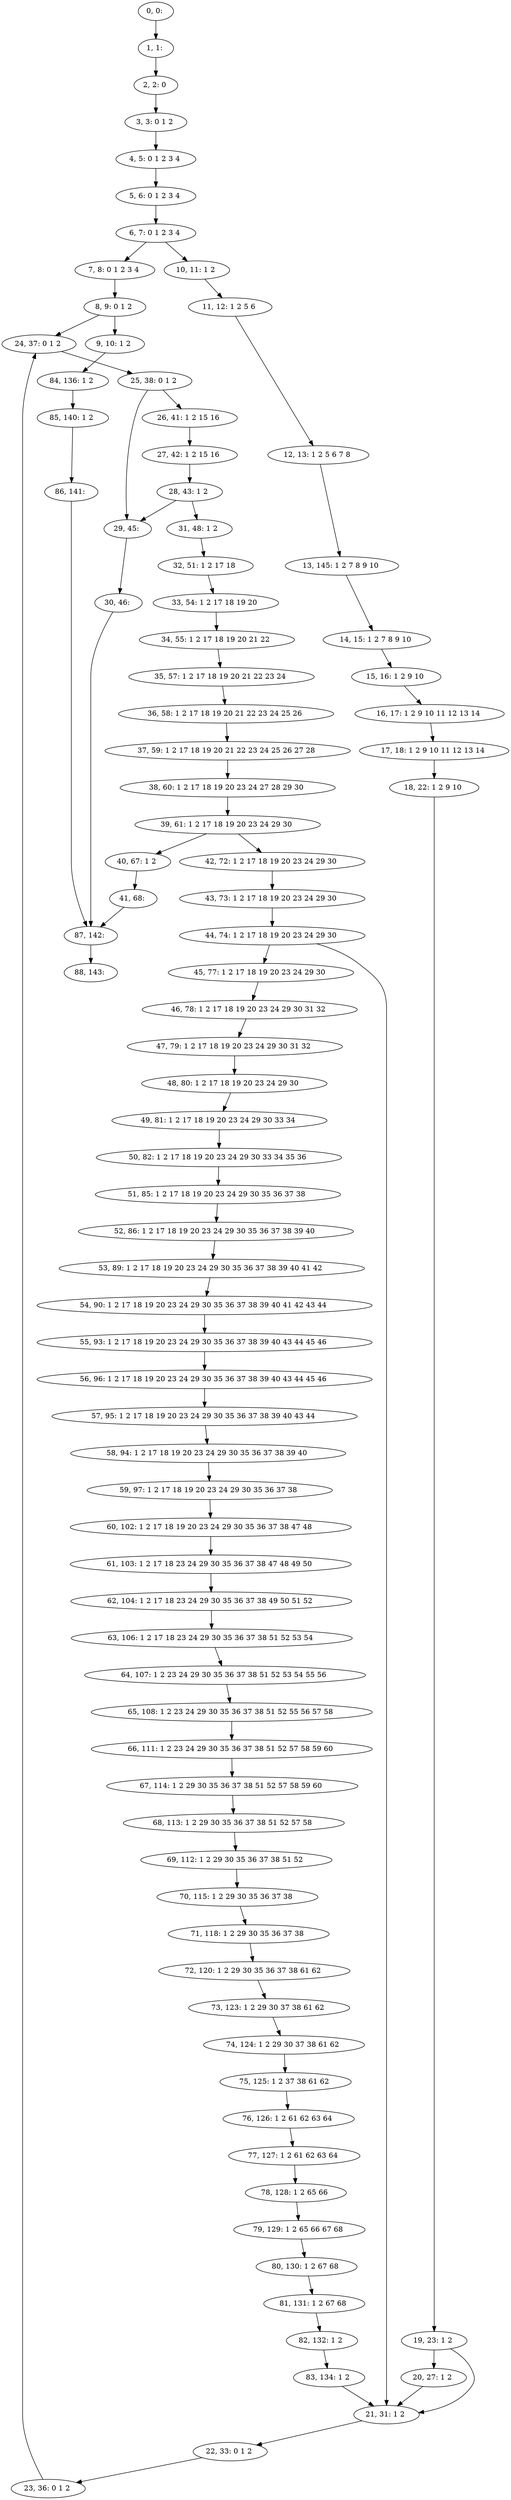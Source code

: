 digraph G {
0[label="0, 0: "];
1[label="1, 1: "];
2[label="2, 2: 0 "];
3[label="3, 3: 0 1 2 "];
4[label="4, 5: 0 1 2 3 4 "];
5[label="5, 6: 0 1 2 3 4 "];
6[label="6, 7: 0 1 2 3 4 "];
7[label="7, 8: 0 1 2 3 4 "];
8[label="8, 9: 0 1 2 "];
9[label="9, 10: 1 2 "];
10[label="10, 11: 1 2 "];
11[label="11, 12: 1 2 5 6 "];
12[label="12, 13: 1 2 5 6 7 8 "];
13[label="13, 145: 1 2 7 8 9 10 "];
14[label="14, 15: 1 2 7 8 9 10 "];
15[label="15, 16: 1 2 9 10 "];
16[label="16, 17: 1 2 9 10 11 12 13 14 "];
17[label="17, 18: 1 2 9 10 11 12 13 14 "];
18[label="18, 22: 1 2 9 10 "];
19[label="19, 23: 1 2 "];
20[label="20, 27: 1 2 "];
21[label="21, 31: 1 2 "];
22[label="22, 33: 0 1 2 "];
23[label="23, 36: 0 1 2 "];
24[label="24, 37: 0 1 2 "];
25[label="25, 38: 0 1 2 "];
26[label="26, 41: 1 2 15 16 "];
27[label="27, 42: 1 2 15 16 "];
28[label="28, 43: 1 2 "];
29[label="29, 45: "];
30[label="30, 46: "];
31[label="31, 48: 1 2 "];
32[label="32, 51: 1 2 17 18 "];
33[label="33, 54: 1 2 17 18 19 20 "];
34[label="34, 55: 1 2 17 18 19 20 21 22 "];
35[label="35, 57: 1 2 17 18 19 20 21 22 23 24 "];
36[label="36, 58: 1 2 17 18 19 20 21 22 23 24 25 26 "];
37[label="37, 59: 1 2 17 18 19 20 21 22 23 24 25 26 27 28 "];
38[label="38, 60: 1 2 17 18 19 20 23 24 27 28 29 30 "];
39[label="39, 61: 1 2 17 18 19 20 23 24 29 30 "];
40[label="40, 67: 1 2 "];
41[label="41, 68: "];
42[label="42, 72: 1 2 17 18 19 20 23 24 29 30 "];
43[label="43, 73: 1 2 17 18 19 20 23 24 29 30 "];
44[label="44, 74: 1 2 17 18 19 20 23 24 29 30 "];
45[label="45, 77: 1 2 17 18 19 20 23 24 29 30 "];
46[label="46, 78: 1 2 17 18 19 20 23 24 29 30 31 32 "];
47[label="47, 79: 1 2 17 18 19 20 23 24 29 30 31 32 "];
48[label="48, 80: 1 2 17 18 19 20 23 24 29 30 "];
49[label="49, 81: 1 2 17 18 19 20 23 24 29 30 33 34 "];
50[label="50, 82: 1 2 17 18 19 20 23 24 29 30 33 34 35 36 "];
51[label="51, 85: 1 2 17 18 19 20 23 24 29 30 35 36 37 38 "];
52[label="52, 86: 1 2 17 18 19 20 23 24 29 30 35 36 37 38 39 40 "];
53[label="53, 89: 1 2 17 18 19 20 23 24 29 30 35 36 37 38 39 40 41 42 "];
54[label="54, 90: 1 2 17 18 19 20 23 24 29 30 35 36 37 38 39 40 41 42 43 44 "];
55[label="55, 93: 1 2 17 18 19 20 23 24 29 30 35 36 37 38 39 40 43 44 45 46 "];
56[label="56, 96: 1 2 17 18 19 20 23 24 29 30 35 36 37 38 39 40 43 44 45 46 "];
57[label="57, 95: 1 2 17 18 19 20 23 24 29 30 35 36 37 38 39 40 43 44 "];
58[label="58, 94: 1 2 17 18 19 20 23 24 29 30 35 36 37 38 39 40 "];
59[label="59, 97: 1 2 17 18 19 20 23 24 29 30 35 36 37 38 "];
60[label="60, 102: 1 2 17 18 19 20 23 24 29 30 35 36 37 38 47 48 "];
61[label="61, 103: 1 2 17 18 23 24 29 30 35 36 37 38 47 48 49 50 "];
62[label="62, 104: 1 2 17 18 23 24 29 30 35 36 37 38 49 50 51 52 "];
63[label="63, 106: 1 2 17 18 23 24 29 30 35 36 37 38 51 52 53 54 "];
64[label="64, 107: 1 2 23 24 29 30 35 36 37 38 51 52 53 54 55 56 "];
65[label="65, 108: 1 2 23 24 29 30 35 36 37 38 51 52 55 56 57 58 "];
66[label="66, 111: 1 2 23 24 29 30 35 36 37 38 51 52 57 58 59 60 "];
67[label="67, 114: 1 2 29 30 35 36 37 38 51 52 57 58 59 60 "];
68[label="68, 113: 1 2 29 30 35 36 37 38 51 52 57 58 "];
69[label="69, 112: 1 2 29 30 35 36 37 38 51 52 "];
70[label="70, 115: 1 2 29 30 35 36 37 38 "];
71[label="71, 118: 1 2 29 30 35 36 37 38 "];
72[label="72, 120: 1 2 29 30 35 36 37 38 61 62 "];
73[label="73, 123: 1 2 29 30 37 38 61 62 "];
74[label="74, 124: 1 2 29 30 37 38 61 62 "];
75[label="75, 125: 1 2 37 38 61 62 "];
76[label="76, 126: 1 2 61 62 63 64 "];
77[label="77, 127: 1 2 61 62 63 64 "];
78[label="78, 128: 1 2 65 66 "];
79[label="79, 129: 1 2 65 66 67 68 "];
80[label="80, 130: 1 2 67 68 "];
81[label="81, 131: 1 2 67 68 "];
82[label="82, 132: 1 2 "];
83[label="83, 134: 1 2 "];
84[label="84, 136: 1 2 "];
85[label="85, 140: 1 2 "];
86[label="86, 141: "];
87[label="87, 142: "];
88[label="88, 143: "];
0->1 ;
1->2 ;
2->3 ;
3->4 ;
4->5 ;
5->6 ;
6->7 ;
6->10 ;
7->8 ;
8->9 ;
8->24 ;
9->84 ;
10->11 ;
11->12 ;
12->13 ;
13->14 ;
14->15 ;
15->16 ;
16->17 ;
17->18 ;
18->19 ;
19->20 ;
19->21 ;
20->21 ;
21->22 ;
22->23 ;
23->24 ;
24->25 ;
25->26 ;
25->29 ;
26->27 ;
27->28 ;
28->29 ;
28->31 ;
29->30 ;
30->87 ;
31->32 ;
32->33 ;
33->34 ;
34->35 ;
35->36 ;
36->37 ;
37->38 ;
38->39 ;
39->40 ;
39->42 ;
40->41 ;
41->87 ;
42->43 ;
43->44 ;
44->45 ;
44->21 ;
45->46 ;
46->47 ;
47->48 ;
48->49 ;
49->50 ;
50->51 ;
51->52 ;
52->53 ;
53->54 ;
54->55 ;
55->56 ;
56->57 ;
57->58 ;
58->59 ;
59->60 ;
60->61 ;
61->62 ;
62->63 ;
63->64 ;
64->65 ;
65->66 ;
66->67 ;
67->68 ;
68->69 ;
69->70 ;
70->71 ;
71->72 ;
72->73 ;
73->74 ;
74->75 ;
75->76 ;
76->77 ;
77->78 ;
78->79 ;
79->80 ;
80->81 ;
81->82 ;
82->83 ;
83->21 ;
84->85 ;
85->86 ;
86->87 ;
87->88 ;
}
